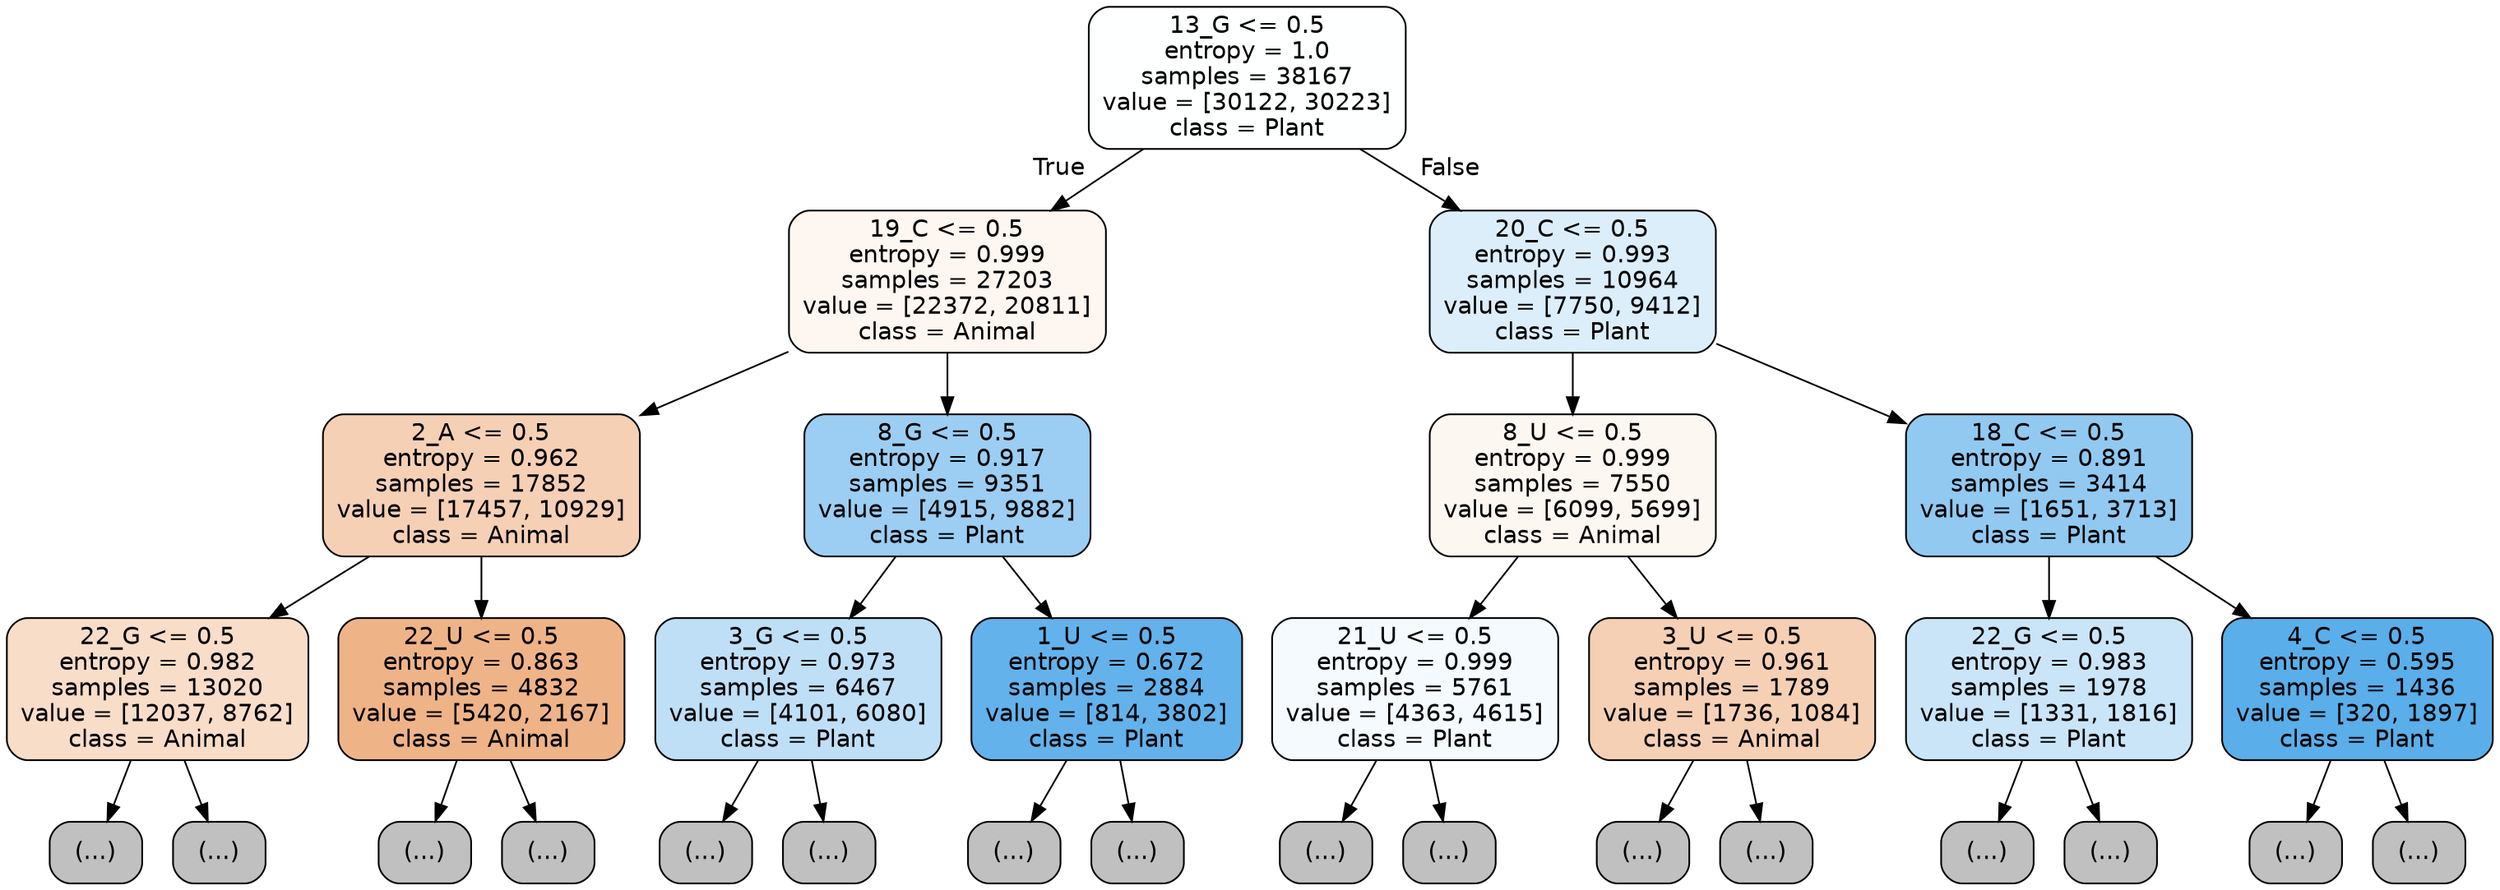 digraph Tree {
node [shape=box, style="filled, rounded", color="black", fontname="helvetica"] ;
edge [fontname="helvetica"] ;
0 [label="13_G <= 0.5\nentropy = 1.0\nsamples = 38167\nvalue = [30122, 30223]\nclass = Plant", fillcolor="#feffff"] ;
1 [label="19_C <= 0.5\nentropy = 0.999\nsamples = 27203\nvalue = [22372, 20811]\nclass = Animal", fillcolor="#fdf6f1"] ;
0 -> 1 [labeldistance=2.5, labelangle=45, headlabel="True"] ;
2 [label="2_A <= 0.5\nentropy = 0.962\nsamples = 17852\nvalue = [17457, 10929]\nclass = Animal", fillcolor="#f5d0b5"] ;
1 -> 2 ;
3 [label="22_G <= 0.5\nentropy = 0.982\nsamples = 13020\nvalue = [12037, 8762]\nclass = Animal", fillcolor="#f8ddc9"] ;
2 -> 3 ;
4 [label="(...)", fillcolor="#C0C0C0"] ;
3 -> 4 ;
6005 [label="(...)", fillcolor="#C0C0C0"] ;
3 -> 6005 ;
6802 [label="22_U <= 0.5\nentropy = 0.863\nsamples = 4832\nvalue = [5420, 2167]\nclass = Animal", fillcolor="#efb388"] ;
2 -> 6802 ;
6803 [label="(...)", fillcolor="#C0C0C0"] ;
6802 -> 6803 ;
8848 [label="(...)", fillcolor="#C0C0C0"] ;
6802 -> 8848 ;
9083 [label="8_G <= 0.5\nentropy = 0.917\nsamples = 9351\nvalue = [4915, 9882]\nclass = Plant", fillcolor="#9bcef2"] ;
1 -> 9083 ;
9084 [label="3_G <= 0.5\nentropy = 0.973\nsamples = 6467\nvalue = [4101, 6080]\nclass = Plant", fillcolor="#bfdff7"] ;
9083 -> 9084 ;
9085 [label="(...)", fillcolor="#C0C0C0"] ;
9084 -> 9085 ;
10820 [label="(...)", fillcolor="#C0C0C0"] ;
9084 -> 10820 ;
11473 [label="1_U <= 0.5\nentropy = 0.672\nsamples = 2884\nvalue = [814, 3802]\nclass = Plant", fillcolor="#63b2eb"] ;
9083 -> 11473 ;
11474 [label="(...)", fillcolor="#C0C0C0"] ;
11473 -> 11474 ;
11895 [label="(...)", fillcolor="#C0C0C0"] ;
11473 -> 11895 ;
12268 [label="20_C <= 0.5\nentropy = 0.993\nsamples = 10964\nvalue = [7750, 9412]\nclass = Plant", fillcolor="#dceefa"] ;
0 -> 12268 [labeldistance=2.5, labelangle=-45, headlabel="False"] ;
12269 [label="8_U <= 0.5\nentropy = 0.999\nsamples = 7550\nvalue = [6099, 5699]\nclass = Animal", fillcolor="#fdf7f2"] ;
12268 -> 12269 ;
12270 [label="21_U <= 0.5\nentropy = 0.999\nsamples = 5761\nvalue = [4363, 4615]\nclass = Plant", fillcolor="#f4fafe"] ;
12269 -> 12270 ;
12271 [label="(...)", fillcolor="#C0C0C0"] ;
12270 -> 12271 ;
14404 [label="(...)", fillcolor="#C0C0C0"] ;
12270 -> 14404 ;
14865 [label="3_U <= 0.5\nentropy = 0.961\nsamples = 1789\nvalue = [1736, 1084]\nclass = Animal", fillcolor="#f5d0b5"] ;
12269 -> 14865 ;
14866 [label="(...)", fillcolor="#C0C0C0"] ;
14865 -> 14866 ;
15569 [label="(...)", fillcolor="#C0C0C0"] ;
14865 -> 15569 ;
15768 [label="18_C <= 0.5\nentropy = 0.891\nsamples = 3414\nvalue = [1651, 3713]\nclass = Plant", fillcolor="#91c9f1"] ;
12268 -> 15768 ;
15769 [label="22_G <= 0.5\nentropy = 0.983\nsamples = 1978\nvalue = [1331, 1816]\nclass = Plant", fillcolor="#cae5f8"] ;
15768 -> 15769 ;
15770 [label="(...)", fillcolor="#C0C0C0"] ;
15769 -> 15770 ;
16523 [label="(...)", fillcolor="#C0C0C0"] ;
15769 -> 16523 ;
16652 [label="4_C <= 0.5\nentropy = 0.595\nsamples = 1436\nvalue = [320, 1897]\nclass = Plant", fillcolor="#5aaee9"] ;
15768 -> 16652 ;
16653 [label="(...)", fillcolor="#C0C0C0"] ;
16652 -> 16653 ;
16840 [label="(...)", fillcolor="#C0C0C0"] ;
16652 -> 16840 ;
}